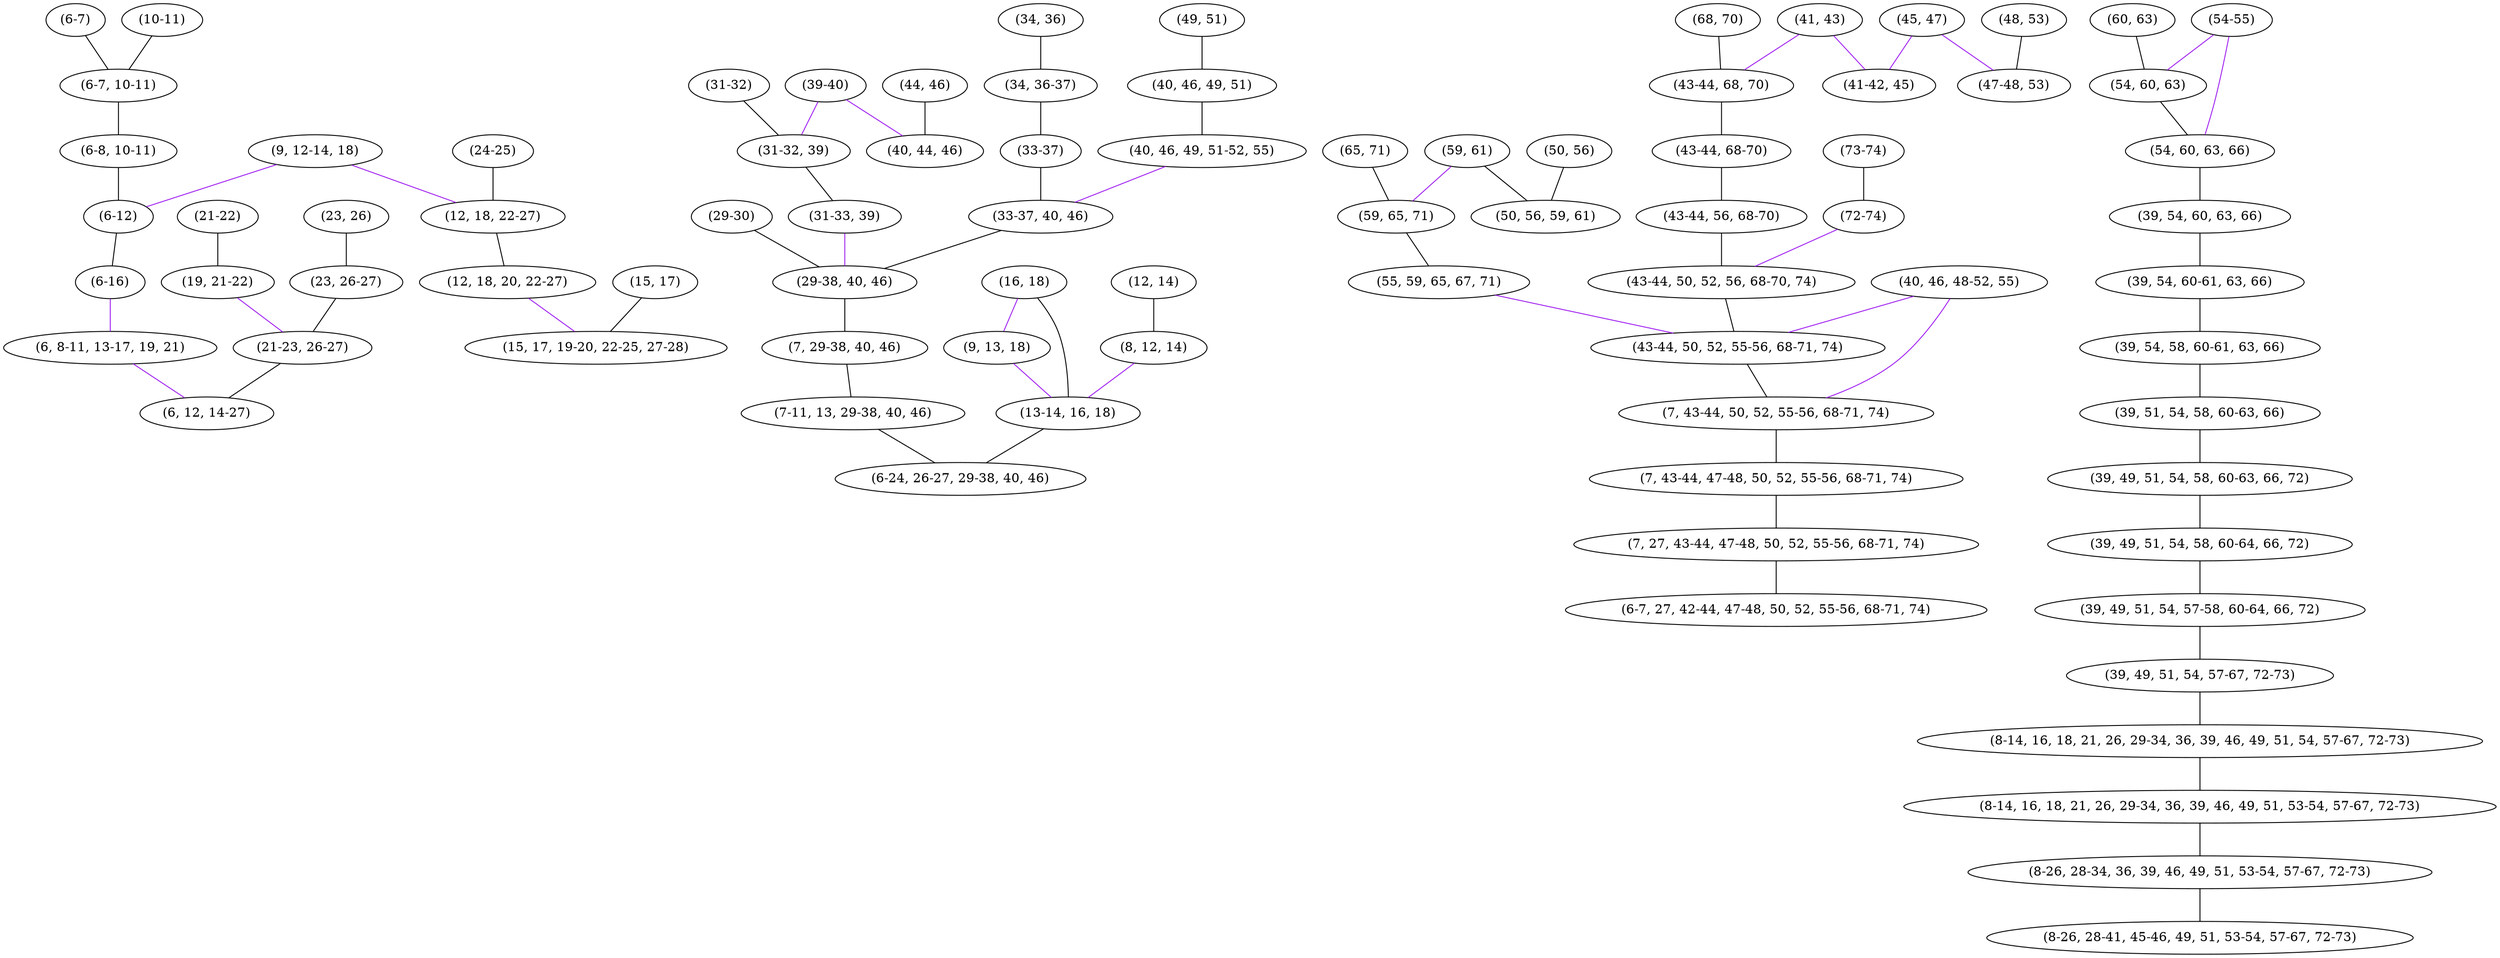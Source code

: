 strict graph "" {
	"(6-7)"	 [parent=True,
		split=False];
	"(6-7, 10-11)"	 [parent=True,
		split=False];
	"(6-7)" -- "(6-7, 10-11)"	 [color=r];
	"(10-11)"	 [parent=True,
		split=False];
	"(10-11)" -- "(6-7, 10-11)"	 [color=r];
	"(12, 14)"	 [parent=True,
		split=False];
	"(8, 12, 14)"	 [parent=True,
		split=True];
	"(12, 14)" -- "(8, 12, 14)"	 [color=r];
	"(15, 17)"	 [parent=True,
		split=False];
	"(15, 17, 19-20, 22-25, 27-28)"	 [parent=False,
		split=False];
	"(15, 17)" -- "(15, 17, 19-20, 22-25, 27-28)"	 [color=r];
	"(16, 18)"	 [parent=True,
		split=True];
	"(9, 13, 18)"	 [parent=True,
		split=True];
	"(16, 18)" -- "(9, 13, 18)"	 [color=purple];
	"(13-14, 16, 18)"	 [parent=True,
		split=False];
	"(16, 18)" -- "(13-14, 16, 18)"	 [color=r];
	"(21-22)"	 [parent=True,
		split=False];
	"(19, 21-22)"	 [parent=True,
		split=True];
	"(21-22)" -- "(19, 21-22)"	 [color=r];
	"(23, 26)"	 [parent=True,
		split=False];
	"(23, 26-27)"	 [parent=True,
		split=False];
	"(23, 26)" -- "(23, 26-27)"	 [color=r];
	"(24-25)"	 [parent=True,
		split=False];
	"(12, 18, 22-27)"	 [parent=True,
		split=False];
	"(24-25)" -- "(12, 18, 22-27)"	 [color=r];
	"(29-30)"	 [parent=True,
		split=False];
	"(29-38, 40, 46)"	 [parent=True,
		split=False];
	"(29-30)" -- "(29-38, 40, 46)"	 [color=r];
	"(31-32)"	 [parent=True,
		split=False];
	"(31-32, 39)"	 [parent=True,
		split=False];
	"(31-32)" -- "(31-32, 39)"	 [color=r];
	"(34, 36)"	 [parent=True,
		split=False];
	"(34, 36-37)"	 [parent=True,
		split=False];
	"(34, 36)" -- "(34, 36-37)"	 [color=r];
	"(39-40)"	 [parent=True,
		split=True];
	"(39-40)" -- "(31-32, 39)"	 [color=purple];
	"(40, 44, 46)"	 [parent=False,
		split=False];
	"(39-40)" -- "(40, 44, 46)"	 [color=purple];
	"(41, 43)"	 [parent=True,
		split=True];
	"(41-42, 45)"	 [parent=False,
		split=False];
	"(41, 43)" -- "(41-42, 45)"	 [color=purple];
	"(43-44, 68, 70)"	 [parent=True,
		split=False];
	"(41, 43)" -- "(43-44, 68, 70)"	 [color=purple];
	"(44, 46)"	 [parent=True,
		split=False];
	"(44, 46)" -- "(40, 44, 46)"	 [color=r];
	"(45, 47)"	 [parent=True,
		split=True];
	"(45, 47)" -- "(41-42, 45)"	 [color=purple];
	"(47-48, 53)"	 [parent=False,
		split=False];
	"(45, 47)" -- "(47-48, 53)"	 [color=purple];
	"(48, 53)"	 [parent=True,
		split=False];
	"(48, 53)" -- "(47-48, 53)"	 [color=r];
	"(49, 51)"	 [parent=True,
		split=False];
	"(40, 46, 49, 51)"	 [parent=True,
		split=False];
	"(49, 51)" -- "(40, 46, 49, 51)"	 [color=r];
	"(50, 56)"	 [parent=True,
		split=False];
	"(50, 56, 59, 61)"	 [parent=False,
		split=False];
	"(50, 56)" -- "(50, 56, 59, 61)"	 [color=r];
	"(54-55)"	 [parent=True,
		split=True];
	"(54, 60, 63)"	 [parent=True,
		split=False];
	"(54-55)" -- "(54, 60, 63)"	 [color=purple];
	"(54, 60, 63, 66)"	 [parent=True,
		split=False];
	"(54-55)" -- "(54, 60, 63, 66)"	 [color=purple];
	"(59, 61)"	 [parent=True,
		split=True];
	"(59, 65, 71)"	 [parent=True,
		split=False];
	"(59, 61)" -- "(59, 65, 71)"	 [color=purple];
	"(59, 61)" -- "(50, 56, 59, 61)"	 [color=r];
	"(60, 63)"	 [parent=True,
		split=False];
	"(60, 63)" -- "(54, 60, 63)"	 [color=r];
	"(65, 71)"	 [parent=True,
		split=False];
	"(65, 71)" -- "(59, 65, 71)"	 [color=r];
	"(68, 70)"	 [parent=True,
		split=False];
	"(68, 70)" -- "(43-44, 68, 70)"	 [color=r];
	"(73-74)"	 [parent=True,
		split=False];
	"(72-74)"	 [parent=True,
		split=True];
	"(73-74)" -- "(72-74)"	 [color=r];
	"(8, 12, 14)" -- "(13-14, 16, 18)"	 [color=purple];
	"(9, 13, 18)" -- "(13-14, 16, 18)"	 [color=purple];
	"(21-23, 26-27)"	 [parent=True,
		split=False];
	"(19, 21-22)" -- "(21-23, 26-27)"	 [color=purple];
	"(23, 26-27)" -- "(21-23, 26-27)"	 [color=r];
	"(31-33, 39)"	 [parent=True,
		split=True];
	"(31-32, 39)" -- "(31-33, 39)"	 [color=r];
	"(33-37)"	 [parent=True,
		split=False];
	"(34, 36-37)" -- "(33-37)"	 [color=r];
	"(54, 60, 63)" -- "(54, 60, 63, 66)"	 [color=r];
	"(55, 59, 65, 67, 71)"	 [parent=True,
		split=True];
	"(59, 65, 71)" -- "(55, 59, 65, 67, 71)"	 [color=r];
	"(43-44, 50, 52, 56, 68-70, 74)"	 [parent=True,
		split=False];
	"(72-74)" -- "(43-44, 50, 52, 56, 68-70, 74)"	 [color=purple];
	"(6-8, 10-11)"	 [parent=True,
		split=False];
	"(6-7, 10-11)" -- "(6-8, 10-11)"	 [color=r];
	"(6-24, 26-27, 29-38, 40, 46)"	 [parent=False,
		split=False];
	"(13-14, 16, 18)" -- "(6-24, 26-27, 29-38, 40, 46)"	 [color=r];
	"(31-33, 39)" -- "(29-38, 40, 46)"	 [color=purple];
	"(40, 46, 49, 51-52, 55)"	 [parent=True,
		split=True];
	"(40, 46, 49, 51)" -- "(40, 46, 49, 51-52, 55)"	 [color=r];
	"(43-44, 68-70)"	 [parent=True,
		split=False];
	"(43-44, 68, 70)" -- "(43-44, 68-70)"	 [color=r];
	"(39, 54, 60, 63, 66)"	 [parent=True,
		split=False];
	"(54, 60, 63, 66)" -- "(39, 54, 60, 63, 66)"	 [color=r];
	"(6-12)"	 [parent=True,
		split=False];
	"(6-8, 10-11)" -- "(6-12)"	 [color=r];
	"(9, 12-14, 18)"	 [parent=True,
		split=True];
	"(9, 12-14, 18)" -- "(6-12)"	 [color=purple];
	"(9, 12-14, 18)" -- "(12, 18, 22-27)"	 [color=purple];
	"(6, 12, 14-27)"	 [parent=False,
		split=False];
	"(21-23, 26-27)" -- "(6, 12, 14-27)"	 [color=r];
	"(33-37, 40, 46)"	 [parent=True,
		split=False];
	"(33-37)" -- "(33-37, 40, 46)"	 [color=r];
	"(39, 54, 60-61, 63, 66)"	 [parent=True,
		split=False];
	"(39, 54, 60, 63, 66)" -- "(39, 54, 60-61, 63, 66)"	 [color=r];
	"(43-44, 56, 68-70)"	 [parent=True,
		split=False];
	"(43-44, 68-70)" -- "(43-44, 56, 68-70)"	 [color=r];
	"(43-44, 50, 52, 55-56, 68-71, 74)"	 [parent=True,
		split=False];
	"(55, 59, 65, 67, 71)" -- "(43-44, 50, 52, 55-56, 68-71, 74)"	 [color=purple];
	"(39, 54, 58, 60-61, 63, 66)"	 [parent=True,
		split=False];
	"(39, 54, 60-61, 63, 66)" -- "(39, 54, 58, 60-61, 63, 66)"	 [color=r];
	"(40, 46, 49, 51-52, 55)" -- "(33-37, 40, 46)"	 [color=purple];
	"(43-44, 56, 68-70)" -- "(43-44, 50, 52, 56, 68-70, 74)"	 [color=r];
	"(6-16)"	 [parent=True,
		split=True];
	"(6-12)" -- "(6-16)"	 [color=r];
	"(33-37, 40, 46)" -- "(29-38, 40, 46)"	 [color=r];
	"(39, 51, 54, 58, 60-63, 66)"	 [parent=True,
		split=False];
	"(39, 54, 58, 60-61, 63, 66)" -- "(39, 51, 54, 58, 60-63, 66)"	 [color=r];
	"(12, 18, 20, 22-27)"	 [parent=True,
		split=True];
	"(12, 18, 22-27)" -- "(12, 18, 20, 22-27)"	 [color=r];
	"(40, 46, 48-52, 55)"	 [parent=True,
		split=True];
	"(40, 46, 48-52, 55)" -- "(43-44, 50, 52, 55-56, 68-71, 74)"	 [color=purple];
	"(7, 43-44, 50, 52, 55-56, 68-71, 74)"	 [parent=True,
		split=False];
	"(40, 46, 48-52, 55)" -- "(7, 43-44, 50, 52, 55-56, 68-71, 74)"	 [color=purple];
	"(12, 18, 20, 22-27)" -- "(15, 17, 19-20, 22-25, 27-28)"	 [color=purple];
	"(39, 49, 51, 54, 58, 60-63, 66, 72)"	 [parent=True,
		split=False];
	"(39, 51, 54, 58, 60-63, 66)" -- "(39, 49, 51, 54, 58, 60-63, 66, 72)"	 [color=r];
	"(43-44, 50, 52, 56, 68-70, 74)" -- "(43-44, 50, 52, 55-56, 68-71, 74)"	 [color=r];
	"(6, 8-11, 13-17, 19, 21)"	 [parent=True,
		split=True];
	"(6-16)" -- "(6, 8-11, 13-17, 19, 21)"	 [color=purple];
	"(39, 49, 51, 54, 58, 60-64, 66, 72)"	 [parent=True,
		split=False];
	"(39, 49, 51, 54, 58, 60-63, 66, 72)" -- "(39, 49, 51, 54, 58, 60-64, 66, 72)"	 [color=r];
	"(43-44, 50, 52, 55-56, 68-71, 74)" -- "(7, 43-44, 50, 52, 55-56, 68-71, 74)"	 [color=r];
	"(6, 8-11, 13-17, 19, 21)" -- "(6, 12, 14-27)"	 [color=purple];
	"(7, 43-44, 47-48, 50, 52, 55-56, 68-71, 74)"	 [parent=True,
		split=False];
	"(7, 43-44, 50, 52, 55-56, 68-71, 74)" -- "(7, 43-44, 47-48, 50, 52, 55-56, 68-71, 74)"	 [color=r];
	"(7, 29-38, 40, 46)"	 [parent=True,
		split=False];
	"(29-38, 40, 46)" -- "(7, 29-38, 40, 46)"	 [color=r];
	"(39, 49, 51, 54, 57-58, 60-64, 66, 72)"	 [parent=True,
		split=False];
	"(39, 49, 51, 54, 58, 60-64, 66, 72)" -- "(39, 49, 51, 54, 57-58, 60-64, 66, 72)"	 [color=r];
	"(7-11, 13, 29-38, 40, 46)"	 [parent=True,
		split=False];
	"(7, 29-38, 40, 46)" -- "(7-11, 13, 29-38, 40, 46)"	 [color=r];
	"(39, 49, 51, 54, 57-67, 72-73)"	 [parent=True,
		split=False];
	"(39, 49, 51, 54, 57-58, 60-64, 66, 72)" -- "(39, 49, 51, 54, 57-67, 72-73)"	 [color=r];
	"(7, 27, 43-44, 47-48, 50, 52, 55-56, 68-71, 74)"	 [parent=True,
		split=False];
	"(7, 43-44, 47-48, 50, 52, 55-56, 68-71, 74)" -- "(7, 27, 43-44, 47-48, 50, 52, 55-56, 68-71, 74)"	 [color=r];
	"(6-7, 27, 42-44, 47-48, 50, 52, 55-56, 68-71, 74)"	 [parent=False,
		split=False];
	"(7, 27, 43-44, 47-48, 50, 52, 55-56, 68-71, 74)" -- "(6-7, 27, 42-44, 47-48, 50, 52, 55-56, 68-71, 74)"	 [color=r];
	"(8-14, 16, 18, 21, 26, 29-34, 36, 39, 46, 49, 51, 54, 57-67, 72-73)"	 [parent=True,
		split=False];
	"(39, 49, 51, 54, 57-67, 72-73)" -- "(8-14, 16, 18, 21, 26, 29-34, 36, 39, 46, 49, 51, 54, 57-67, 72-73)"	 [color=r];
	"(7-11, 13, 29-38, 40, 46)" -- "(6-24, 26-27, 29-38, 40, 46)"	 [color=r];
	"(8-14, 16, 18, 21, 26, 29-34, 36, 39, 46, 49, 51, 53-54, 57-67, 72-73)"	 [parent=True,
		split=False];
	"(8-14, 16, 18, 21, 26, 29-34, 36, 39, 46, 49, 51, 54, 57-67, 72-73)" -- "(8-14, 16, 18, 21, 26, 29-34, 36, 39, 46, 49, 51, 53-54, 57-67, 72-73)"	 [color=r];
	"(8-26, 28-34, 36, 39, 46, 49, 51, 53-54, 57-67, 72-73)"	 [parent=True,
		split=False];
	"(8-14, 16, 18, 21, 26, 29-34, 36, 39, 46, 49, 51, 53-54, 57-67, 72-73)" -- "(8-26, 28-34, 36, 39, 46, 49, 51, 53-54, 57-67, 72-73)"	 [color=r];
	"(8-26, 28-41, 45-46, 49, 51, 53-54, 57-67, 72-73)"	 [parent=False,
		split=False];
	"(8-26, 28-34, 36, 39, 46, 49, 51, 53-54, 57-67, 72-73)" -- "(8-26, 28-41, 45-46, 49, 51, 53-54, 57-67, 72-73)"	 [color=r];
}
